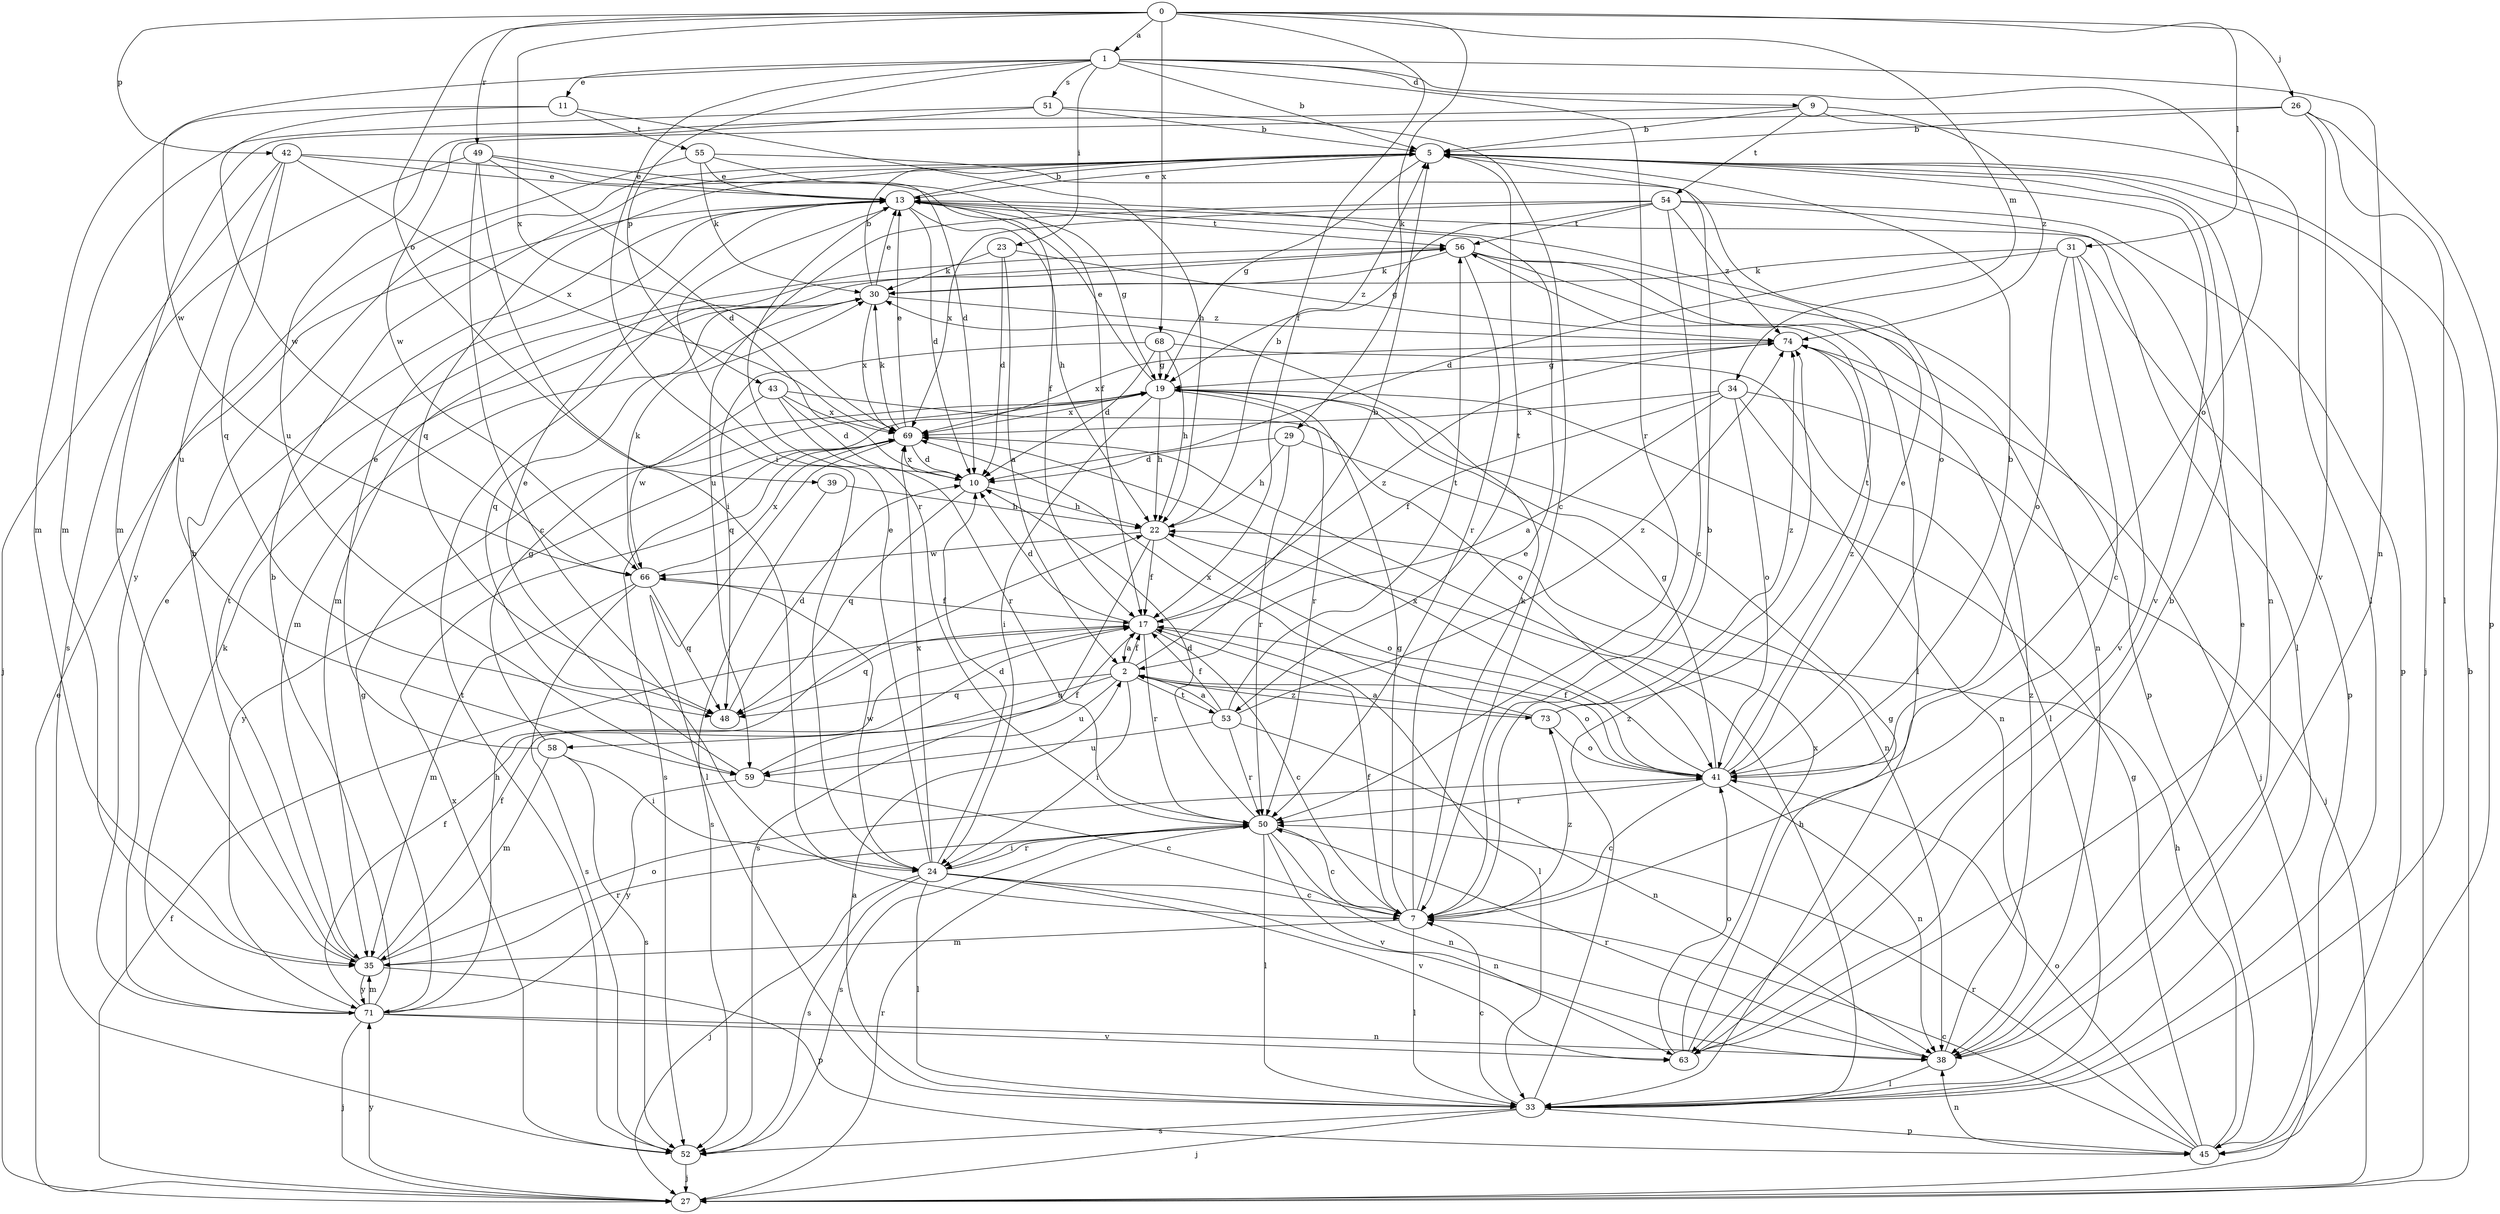 strict digraph  {
0;
1;
2;
5;
7;
9;
10;
11;
13;
17;
19;
22;
23;
24;
26;
27;
29;
30;
31;
33;
34;
35;
38;
39;
41;
42;
43;
45;
48;
49;
50;
51;
52;
53;
54;
55;
56;
58;
59;
63;
66;
68;
69;
71;
73;
74;
0 -> 1  [label=a];
0 -> 17  [label=f];
0 -> 26  [label=j];
0 -> 29  [label=k];
0 -> 31  [label=l];
0 -> 34  [label=m];
0 -> 39  [label=o];
0 -> 42  [label=p];
0 -> 49  [label=r];
0 -> 68  [label=x];
0 -> 69  [label=x];
1 -> 5  [label=b];
1 -> 9  [label=d];
1 -> 11  [label=e];
1 -> 23  [label=i];
1 -> 24  [label=i];
1 -> 38  [label=n];
1 -> 41  [label=o];
1 -> 43  [label=p];
1 -> 50  [label=r];
1 -> 51  [label=s];
1 -> 66  [label=w];
2 -> 5  [label=b];
2 -> 17  [label=f];
2 -> 24  [label=i];
2 -> 41  [label=o];
2 -> 48  [label=q];
2 -> 53  [label=t];
2 -> 58  [label=u];
2 -> 59  [label=u];
2 -> 73  [label=z];
5 -> 13  [label=e];
5 -> 19  [label=g];
5 -> 27  [label=j];
5 -> 38  [label=n];
5 -> 48  [label=q];
5 -> 53  [label=t];
5 -> 63  [label=v];
7 -> 5  [label=b];
7 -> 13  [label=e];
7 -> 17  [label=f];
7 -> 19  [label=g];
7 -> 30  [label=k];
7 -> 33  [label=l];
7 -> 35  [label=m];
7 -> 73  [label=z];
9 -> 5  [label=b];
9 -> 33  [label=l];
9 -> 35  [label=m];
9 -> 54  [label=t];
9 -> 74  [label=z];
10 -> 22  [label=h];
10 -> 48  [label=q];
10 -> 69  [label=x];
11 -> 22  [label=h];
11 -> 35  [label=m];
11 -> 55  [label=t];
11 -> 66  [label=w];
13 -> 5  [label=b];
13 -> 10  [label=d];
13 -> 19  [label=g];
13 -> 22  [label=h];
13 -> 50  [label=r];
13 -> 56  [label=t];
17 -> 2  [label=a];
17 -> 7  [label=c];
17 -> 10  [label=d];
17 -> 33  [label=l];
17 -> 48  [label=q];
17 -> 50  [label=r];
17 -> 74  [label=z];
19 -> 13  [label=e];
19 -> 22  [label=h];
19 -> 24  [label=i];
19 -> 50  [label=r];
19 -> 52  [label=s];
19 -> 69  [label=x];
22 -> 5  [label=b];
22 -> 17  [label=f];
22 -> 41  [label=o];
22 -> 52  [label=s];
22 -> 66  [label=w];
23 -> 2  [label=a];
23 -> 10  [label=d];
23 -> 30  [label=k];
23 -> 74  [label=z];
24 -> 7  [label=c];
24 -> 10  [label=d];
24 -> 13  [label=e];
24 -> 27  [label=j];
24 -> 33  [label=l];
24 -> 38  [label=n];
24 -> 50  [label=r];
24 -> 52  [label=s];
24 -> 63  [label=v];
24 -> 66  [label=w];
24 -> 69  [label=x];
26 -> 5  [label=b];
26 -> 33  [label=l];
26 -> 45  [label=p];
26 -> 63  [label=v];
26 -> 66  [label=w];
27 -> 5  [label=b];
27 -> 13  [label=e];
27 -> 17  [label=f];
27 -> 50  [label=r];
27 -> 71  [label=y];
29 -> 10  [label=d];
29 -> 22  [label=h];
29 -> 38  [label=n];
29 -> 50  [label=r];
30 -> 5  [label=b];
30 -> 13  [label=e];
30 -> 35  [label=m];
30 -> 48  [label=q];
30 -> 69  [label=x];
30 -> 74  [label=z];
31 -> 7  [label=c];
31 -> 10  [label=d];
31 -> 30  [label=k];
31 -> 41  [label=o];
31 -> 45  [label=p];
31 -> 63  [label=v];
33 -> 2  [label=a];
33 -> 7  [label=c];
33 -> 22  [label=h];
33 -> 27  [label=j];
33 -> 45  [label=p];
33 -> 52  [label=s];
33 -> 74  [label=z];
34 -> 2  [label=a];
34 -> 17  [label=f];
34 -> 27  [label=j];
34 -> 38  [label=n];
34 -> 41  [label=o];
34 -> 69  [label=x];
35 -> 5  [label=b];
35 -> 17  [label=f];
35 -> 41  [label=o];
35 -> 45  [label=p];
35 -> 50  [label=r];
35 -> 56  [label=t];
35 -> 71  [label=y];
38 -> 13  [label=e];
38 -> 33  [label=l];
38 -> 50  [label=r];
38 -> 74  [label=z];
39 -> 22  [label=h];
39 -> 52  [label=s];
41 -> 5  [label=b];
41 -> 7  [label=c];
41 -> 13  [label=e];
41 -> 17  [label=f];
41 -> 19  [label=g];
41 -> 38  [label=n];
41 -> 50  [label=r];
41 -> 69  [label=x];
41 -> 74  [label=z];
42 -> 13  [label=e];
42 -> 17  [label=f];
42 -> 27  [label=j];
42 -> 48  [label=q];
42 -> 59  [label=u];
42 -> 69  [label=x];
43 -> 10  [label=d];
43 -> 41  [label=o];
43 -> 50  [label=r];
43 -> 66  [label=w];
43 -> 69  [label=x];
45 -> 7  [label=c];
45 -> 19  [label=g];
45 -> 22  [label=h];
45 -> 38  [label=n];
45 -> 41  [label=o];
45 -> 50  [label=r];
48 -> 10  [label=d];
49 -> 7  [label=c];
49 -> 10  [label=d];
49 -> 13  [label=e];
49 -> 17  [label=f];
49 -> 24  [label=i];
49 -> 52  [label=s];
50 -> 7  [label=c];
50 -> 10  [label=d];
50 -> 24  [label=i];
50 -> 33  [label=l];
50 -> 38  [label=n];
50 -> 52  [label=s];
50 -> 63  [label=v];
51 -> 5  [label=b];
51 -> 7  [label=c];
51 -> 35  [label=m];
51 -> 59  [label=u];
52 -> 27  [label=j];
52 -> 56  [label=t];
52 -> 69  [label=x];
53 -> 2  [label=a];
53 -> 17  [label=f];
53 -> 38  [label=n];
53 -> 50  [label=r];
53 -> 56  [label=t];
53 -> 59  [label=u];
53 -> 74  [label=z];
54 -> 7  [label=c];
54 -> 19  [label=g];
54 -> 33  [label=l];
54 -> 45  [label=p];
54 -> 56  [label=t];
54 -> 59  [label=u];
54 -> 69  [label=x];
54 -> 74  [label=z];
55 -> 10  [label=d];
55 -> 13  [label=e];
55 -> 30  [label=k];
55 -> 41  [label=o];
55 -> 71  [label=y];
56 -> 30  [label=k];
56 -> 33  [label=l];
56 -> 35  [label=m];
56 -> 38  [label=n];
56 -> 45  [label=p];
56 -> 50  [label=r];
58 -> 13  [label=e];
58 -> 19  [label=g];
58 -> 24  [label=i];
58 -> 35  [label=m];
58 -> 52  [label=s];
59 -> 7  [label=c];
59 -> 13  [label=e];
59 -> 17  [label=f];
59 -> 71  [label=y];
63 -> 5  [label=b];
63 -> 19  [label=g];
63 -> 41  [label=o];
63 -> 69  [label=x];
66 -> 17  [label=f];
66 -> 30  [label=k];
66 -> 35  [label=m];
66 -> 48  [label=q];
66 -> 52  [label=s];
66 -> 69  [label=x];
68 -> 10  [label=d];
68 -> 19  [label=g];
68 -> 22  [label=h];
68 -> 33  [label=l];
68 -> 48  [label=q];
69 -> 10  [label=d];
69 -> 13  [label=e];
69 -> 30  [label=k];
69 -> 33  [label=l];
69 -> 71  [label=y];
71 -> 5  [label=b];
71 -> 13  [label=e];
71 -> 17  [label=f];
71 -> 19  [label=g];
71 -> 22  [label=h];
71 -> 27  [label=j];
71 -> 30  [label=k];
71 -> 35  [label=m];
71 -> 38  [label=n];
71 -> 63  [label=v];
73 -> 2  [label=a];
73 -> 41  [label=o];
73 -> 56  [label=t];
73 -> 69  [label=x];
73 -> 74  [label=z];
74 -> 19  [label=g];
74 -> 27  [label=j];
74 -> 69  [label=x];
}
